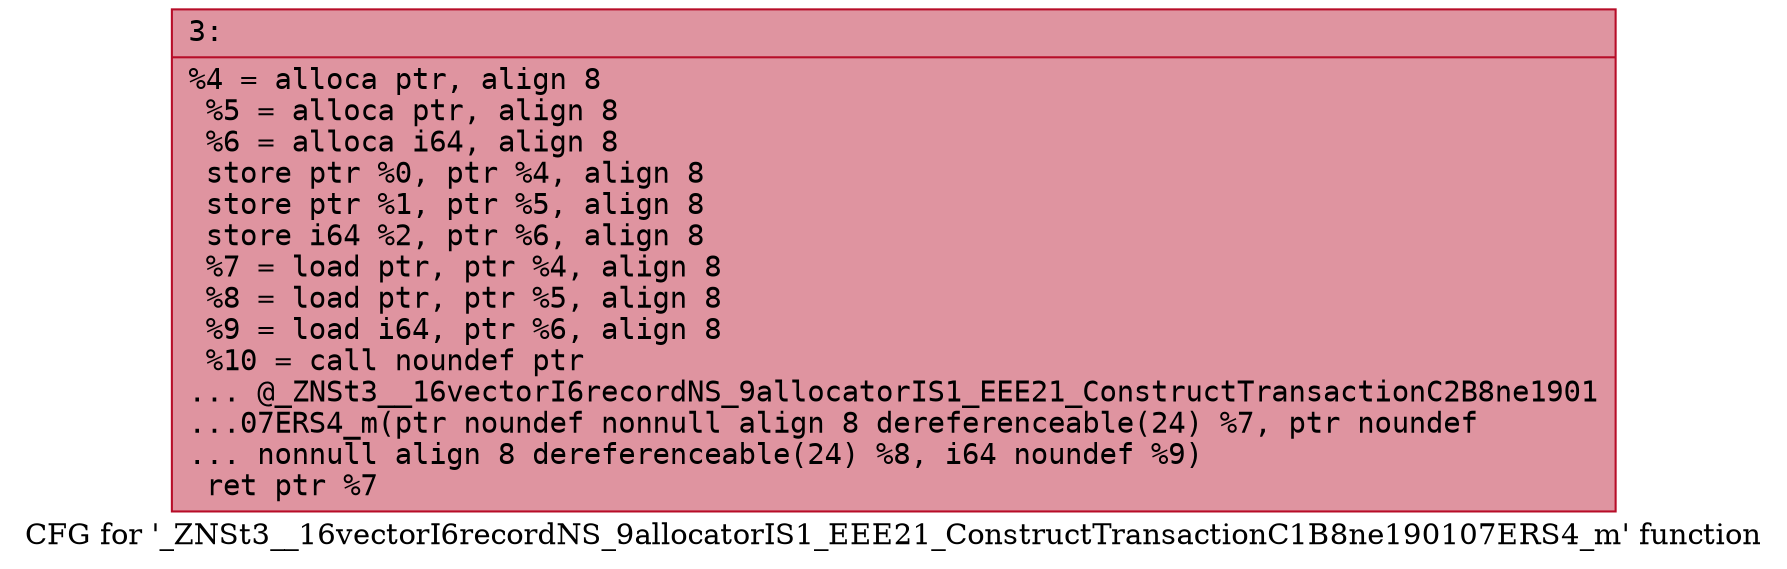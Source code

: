 digraph "CFG for '_ZNSt3__16vectorI6recordNS_9allocatorIS1_EEE21_ConstructTransactionC1B8ne190107ERS4_m' function" {
	label="CFG for '_ZNSt3__16vectorI6recordNS_9allocatorIS1_EEE21_ConstructTransactionC1B8ne190107ERS4_m' function";

	Node0x6000017630c0 [shape=record,color="#b70d28ff", style=filled, fillcolor="#b70d2870" fontname="Courier",label="{3:\l|  %4 = alloca ptr, align 8\l  %5 = alloca ptr, align 8\l  %6 = alloca i64, align 8\l  store ptr %0, ptr %4, align 8\l  store ptr %1, ptr %5, align 8\l  store i64 %2, ptr %6, align 8\l  %7 = load ptr, ptr %4, align 8\l  %8 = load ptr, ptr %5, align 8\l  %9 = load i64, ptr %6, align 8\l  %10 = call noundef ptr\l... @_ZNSt3__16vectorI6recordNS_9allocatorIS1_EEE21_ConstructTransactionC2B8ne1901\l...07ERS4_m(ptr noundef nonnull align 8 dereferenceable(24) %7, ptr noundef\l... nonnull align 8 dereferenceable(24) %8, i64 noundef %9)\l  ret ptr %7\l}"];
}
